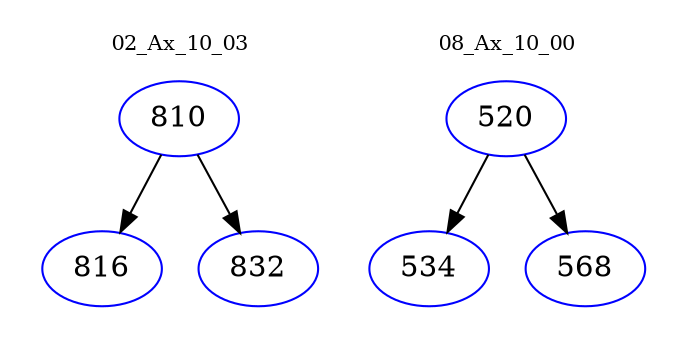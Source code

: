 digraph{
subgraph cluster_0 {
color = white
label = "02_Ax_10_03";
fontsize=10;
T0_810 [label="810", color="blue"]
T0_810 -> T0_816 [color="black"]
T0_816 [label="816", color="blue"]
T0_810 -> T0_832 [color="black"]
T0_832 [label="832", color="blue"]
}
subgraph cluster_1 {
color = white
label = "08_Ax_10_00";
fontsize=10;
T1_520 [label="520", color="blue"]
T1_520 -> T1_534 [color="black"]
T1_534 [label="534", color="blue"]
T1_520 -> T1_568 [color="black"]
T1_568 [label="568", color="blue"]
}
}
